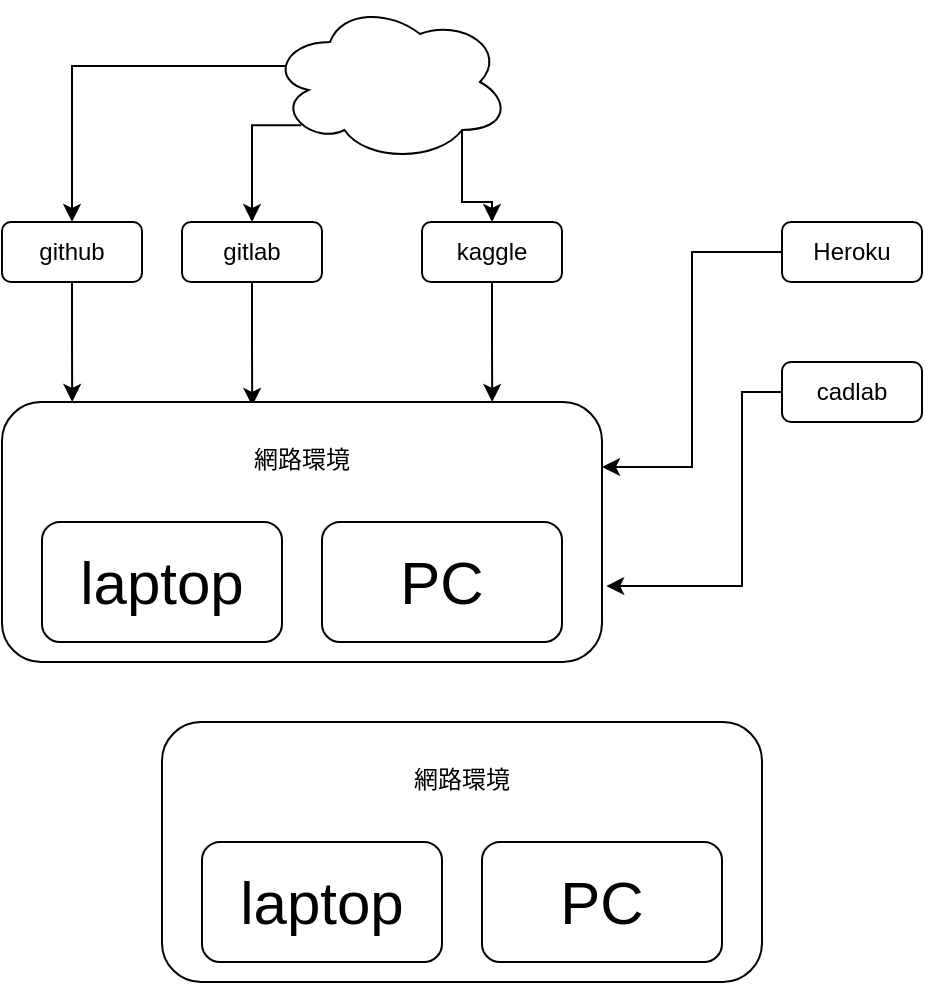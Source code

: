 <mxfile version="13.8.8" type="github">
  <diagram id="gPpmVyW7QiaMyBHPabsO" name="Page-1">
    <mxGraphModel dx="1422" dy="762" grid="1" gridSize="10" guides="1" tooltips="1" connect="1" arrows="1" fold="1" page="1" pageScale="1" pageWidth="827" pageHeight="1169" math="0" shadow="0">
      <root>
        <mxCell id="0" />
        <mxCell id="1" parent="0" />
        <mxCell id="AOPAtwlAZfxoYVlhLo9F-16" style="edgeStyle=orthogonalEdgeStyle;rounded=0;orthogonalLoop=1;jettySize=auto;html=1;exitX=0.07;exitY=0.4;exitDx=0;exitDy=0;exitPerimeter=0;entryX=0.5;entryY=0;entryDx=0;entryDy=0;" edge="1" parent="1" source="AOPAtwlAZfxoYVlhLo9F-1" target="AOPAtwlAZfxoYVlhLo9F-3">
          <mxGeometry relative="1" as="geometry">
            <mxPoint x="250" y="162" as="targetPoint" />
          </mxGeometry>
        </mxCell>
        <mxCell id="AOPAtwlAZfxoYVlhLo9F-17" style="edgeStyle=orthogonalEdgeStyle;rounded=0;orthogonalLoop=1;jettySize=auto;html=1;exitX=0.13;exitY=0.77;exitDx=0;exitDy=0;exitPerimeter=0;entryX=0.5;entryY=0;entryDx=0;entryDy=0;" edge="1" parent="1" source="AOPAtwlAZfxoYVlhLo9F-1" target="AOPAtwlAZfxoYVlhLo9F-4">
          <mxGeometry relative="1" as="geometry">
            <Array as="points">
              <mxPoint x="345" y="192" />
            </Array>
          </mxGeometry>
        </mxCell>
        <mxCell id="AOPAtwlAZfxoYVlhLo9F-18" style="edgeStyle=orthogonalEdgeStyle;rounded=0;orthogonalLoop=1;jettySize=auto;html=1;exitX=0.8;exitY=0.8;exitDx=0;exitDy=0;exitPerimeter=0;entryX=0.5;entryY=0;entryDx=0;entryDy=0;" edge="1" parent="1" source="AOPAtwlAZfxoYVlhLo9F-1" target="AOPAtwlAZfxoYVlhLo9F-5">
          <mxGeometry relative="1" as="geometry" />
        </mxCell>
        <mxCell id="AOPAtwlAZfxoYVlhLo9F-1" value="" style="ellipse;shape=cloud;whiteSpace=wrap;html=1;" vertex="1" parent="1">
          <mxGeometry x="354" y="130" width="120" height="80" as="geometry" />
        </mxCell>
        <mxCell id="AOPAtwlAZfxoYVlhLo9F-11" style="edgeStyle=orthogonalEdgeStyle;rounded=0;orthogonalLoop=1;jettySize=auto;html=1;exitX=0.5;exitY=1;exitDx=0;exitDy=0;entryX=0.117;entryY=0;entryDx=0;entryDy=0;entryPerimeter=0;" edge="1" parent="1" source="AOPAtwlAZfxoYVlhLo9F-3" target="AOPAtwlAZfxoYVlhLo9F-8">
          <mxGeometry relative="1" as="geometry" />
        </mxCell>
        <mxCell id="AOPAtwlAZfxoYVlhLo9F-3" value="github" style="rounded=1;whiteSpace=wrap;html=1;" vertex="1" parent="1">
          <mxGeometry x="220" y="240" width="70" height="30" as="geometry" />
        </mxCell>
        <mxCell id="AOPAtwlAZfxoYVlhLo9F-12" style="edgeStyle=orthogonalEdgeStyle;rounded=0;orthogonalLoop=1;jettySize=auto;html=1;exitX=0.5;exitY=1;exitDx=0;exitDy=0;entryX=0.417;entryY=0.015;entryDx=0;entryDy=0;entryPerimeter=0;" edge="1" parent="1" source="AOPAtwlAZfxoYVlhLo9F-4" target="AOPAtwlAZfxoYVlhLo9F-8">
          <mxGeometry relative="1" as="geometry" />
        </mxCell>
        <mxCell id="AOPAtwlAZfxoYVlhLo9F-4" value="gitlab" style="rounded=1;whiteSpace=wrap;html=1;" vertex="1" parent="1">
          <mxGeometry x="310" y="240" width="70" height="30" as="geometry" />
        </mxCell>
        <mxCell id="AOPAtwlAZfxoYVlhLo9F-13" style="edgeStyle=orthogonalEdgeStyle;rounded=0;orthogonalLoop=1;jettySize=auto;html=1;exitX=0.5;exitY=1;exitDx=0;exitDy=0;entryX=0.817;entryY=0;entryDx=0;entryDy=0;entryPerimeter=0;" edge="1" parent="1" source="AOPAtwlAZfxoYVlhLo9F-5" target="AOPAtwlAZfxoYVlhLo9F-8">
          <mxGeometry relative="1" as="geometry" />
        </mxCell>
        <mxCell id="AOPAtwlAZfxoYVlhLo9F-5" value="kaggle" style="rounded=1;whiteSpace=wrap;html=1;" vertex="1" parent="1">
          <mxGeometry x="430" y="240" width="70" height="30" as="geometry" />
        </mxCell>
        <mxCell id="AOPAtwlAZfxoYVlhLo9F-14" style="edgeStyle=orthogonalEdgeStyle;rounded=0;orthogonalLoop=1;jettySize=auto;html=1;exitX=0;exitY=0.5;exitDx=0;exitDy=0;entryX=1;entryY=0.25;entryDx=0;entryDy=0;" edge="1" parent="1" source="AOPAtwlAZfxoYVlhLo9F-6" target="AOPAtwlAZfxoYVlhLo9F-8">
          <mxGeometry relative="1" as="geometry">
            <mxPoint x="550" y="370" as="targetPoint" />
          </mxGeometry>
        </mxCell>
        <mxCell id="AOPAtwlAZfxoYVlhLo9F-6" value="Heroku" style="rounded=1;whiteSpace=wrap;html=1;" vertex="1" parent="1">
          <mxGeometry x="610" y="240" width="70" height="30" as="geometry" />
        </mxCell>
        <mxCell id="AOPAtwlAZfxoYVlhLo9F-15" style="edgeStyle=orthogonalEdgeStyle;rounded=0;orthogonalLoop=1;jettySize=auto;html=1;exitX=0;exitY=0.5;exitDx=0;exitDy=0;entryX=1.007;entryY=0.708;entryDx=0;entryDy=0;entryPerimeter=0;" edge="1" parent="1" source="AOPAtwlAZfxoYVlhLo9F-7" target="AOPAtwlAZfxoYVlhLo9F-8">
          <mxGeometry relative="1" as="geometry">
            <mxPoint x="590" y="440" as="targetPoint" />
            <Array as="points">
              <mxPoint x="590" y="325" />
              <mxPoint x="590" y="422" />
            </Array>
          </mxGeometry>
        </mxCell>
        <mxCell id="AOPAtwlAZfxoYVlhLo9F-7" value="cadlab" style="rounded=1;whiteSpace=wrap;html=1;" vertex="1" parent="1">
          <mxGeometry x="610" y="310" width="70" height="30" as="geometry" />
        </mxCell>
        <mxCell id="AOPAtwlAZfxoYVlhLo9F-8" value="網路環境&lt;br&gt;&lt;br&gt;&lt;br&gt;&lt;br&gt;&lt;br&gt;&lt;br&gt;" style="rounded=1;whiteSpace=wrap;html=1;" vertex="1" parent="1">
          <mxGeometry x="220" y="330" width="300" height="130" as="geometry" />
        </mxCell>
        <mxCell id="AOPAtwlAZfxoYVlhLo9F-9" value="&lt;font style=&quot;font-size: 30px ; background-color: rgb(255 , 255 , 255)&quot;&gt;laptop&lt;/font&gt;" style="rounded=1;whiteSpace=wrap;html=1;" vertex="1" parent="1">
          <mxGeometry x="240" y="390" width="120" height="60" as="geometry" />
        </mxCell>
        <mxCell id="AOPAtwlAZfxoYVlhLo9F-10" value="&lt;font style=&quot;font-size: 30px ; background-color: rgb(255 , 255 , 255)&quot;&gt;PC&lt;/font&gt;" style="rounded=1;whiteSpace=wrap;html=1;" vertex="1" parent="1">
          <mxGeometry x="380" y="390" width="120" height="60" as="geometry" />
        </mxCell>
        <mxCell id="AOPAtwlAZfxoYVlhLo9F-19" value="網路環境&lt;br&gt;&lt;br&gt;&lt;br&gt;&lt;br&gt;&lt;br&gt;&lt;br&gt;" style="rounded=1;whiteSpace=wrap;html=1;" vertex="1" parent="1">
          <mxGeometry x="300" y="490" width="300" height="130" as="geometry" />
        </mxCell>
        <mxCell id="AOPAtwlAZfxoYVlhLo9F-20" value="&lt;font style=&quot;font-size: 30px ; background-color: rgb(255 , 255 , 255)&quot;&gt;laptop&lt;/font&gt;" style="rounded=1;whiteSpace=wrap;html=1;" vertex="1" parent="1">
          <mxGeometry x="320" y="550" width="120" height="60" as="geometry" />
        </mxCell>
        <mxCell id="AOPAtwlAZfxoYVlhLo9F-21" value="&lt;font style=&quot;font-size: 30px ; background-color: rgb(255 , 255 , 255)&quot;&gt;PC&lt;/font&gt;" style="rounded=1;whiteSpace=wrap;html=1;" vertex="1" parent="1">
          <mxGeometry x="460" y="550" width="120" height="60" as="geometry" />
        </mxCell>
      </root>
    </mxGraphModel>
  </diagram>
</mxfile>
